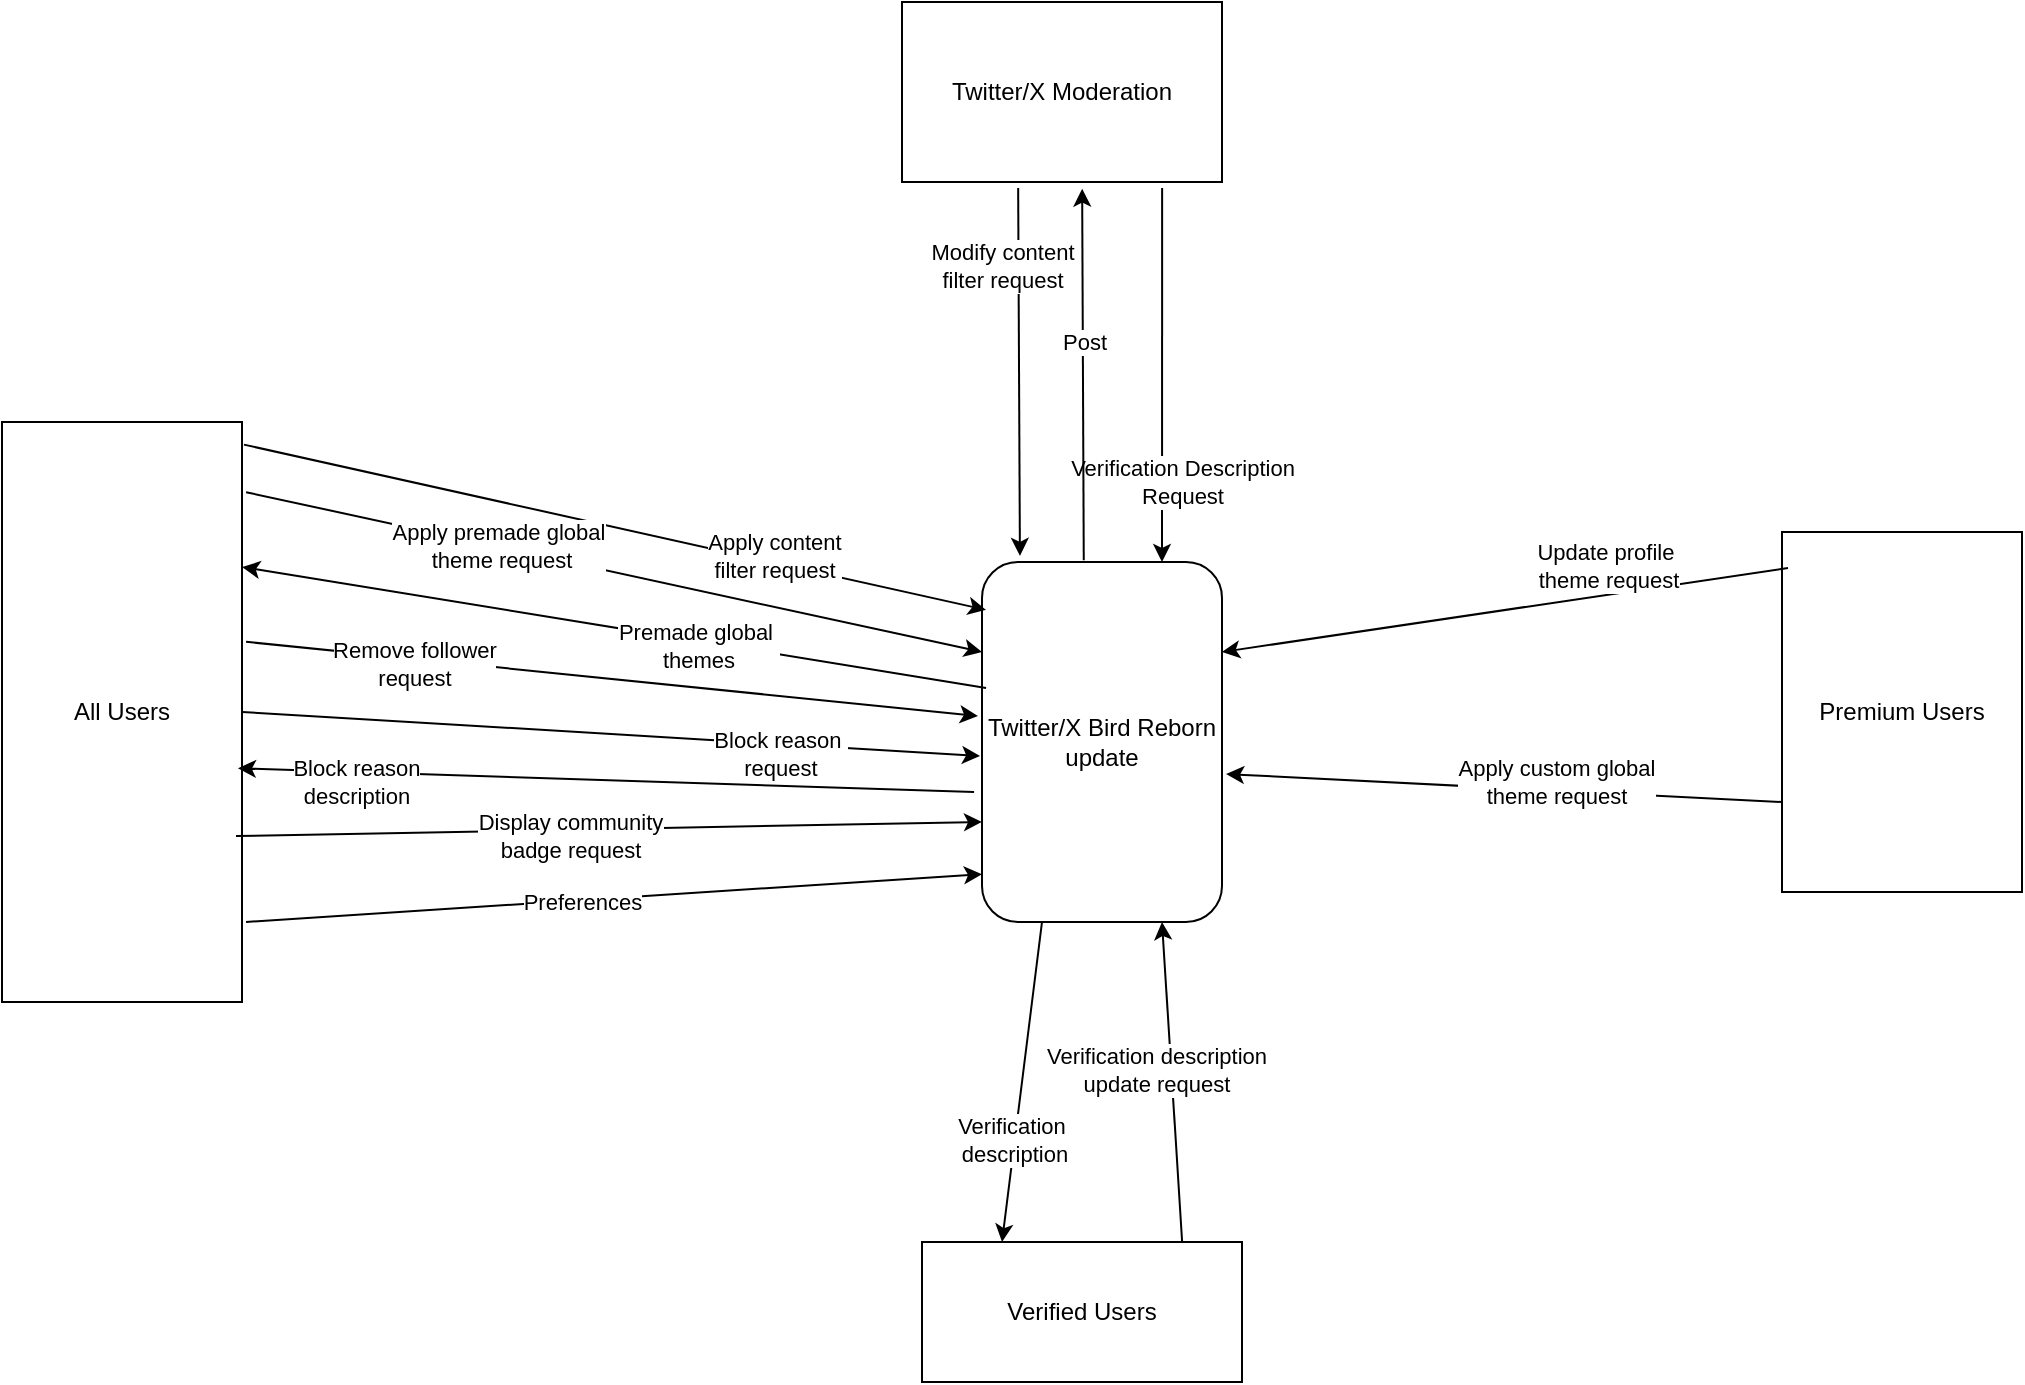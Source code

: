 <mxfile version="26.0.14">
  <diagram name="Page-1" id="5d7acffa-a066-3a61-03fe-96351882024d">
    <mxGraphModel grid="1" page="1" gridSize="10" guides="1" tooltips="1" connect="1" arrows="1" fold="1" pageScale="1" pageWidth="1100" pageHeight="850" background="#ffffff" math="0" shadow="0">
      <root>
        <mxCell id="0" />
        <mxCell id="1" parent="0" />
        <mxCell id="llIrjqi0Os5ixN-cO-Vk-1" value="Twitter/X Bird Reborn update" style="rounded=1;whiteSpace=wrap;html=1;" vertex="1" parent="1">
          <mxGeometry x="520" y="350" width="120" height="180" as="geometry" />
        </mxCell>
        <mxCell id="llIrjqi0Os5ixN-cO-Vk-2" value="All Users" style="rounded=0;whiteSpace=wrap;html=1;" vertex="1" parent="1">
          <mxGeometry x="30" y="280" width="120" height="290" as="geometry" />
        </mxCell>
        <mxCell id="llIrjqi0Os5ixN-cO-Vk-3" value="Premium Users" style="rounded=0;whiteSpace=wrap;html=1;" vertex="1" parent="1">
          <mxGeometry x="920" y="335" width="120" height="180" as="geometry" />
        </mxCell>
        <mxCell id="llIrjqi0Os5ixN-cO-Vk-4" value="Twitter/X Moderation" style="rounded=0;whiteSpace=wrap;html=1;" vertex="1" parent="1">
          <mxGeometry x="480" y="70" width="160" height="90" as="geometry" />
        </mxCell>
        <mxCell id="llIrjqi0Os5ixN-cO-Vk-5" value="" style="endArrow=classic;html=1;rounded=0;entryX=0.158;entryY=-0.017;entryDx=0;entryDy=0;entryPerimeter=0;exitX=0.363;exitY=1.033;exitDx=0;exitDy=0;exitPerimeter=0;" edge="1" parent="1" source="llIrjqi0Os5ixN-cO-Vk-4" target="llIrjqi0Os5ixN-cO-Vk-1">
          <mxGeometry width="50" height="50" relative="1" as="geometry">
            <mxPoint x="330" y="240" as="sourcePoint" />
            <mxPoint x="380" y="190" as="targetPoint" />
          </mxGeometry>
        </mxCell>
        <mxCell id="llIrjqi0Os5ixN-cO-Vk-6" value="Modify content &lt;br&gt;filter request" style="edgeLabel;html=1;align=center;verticalAlign=middle;resizable=0;points=[];" connectable="0" vertex="1" parent="llIrjqi0Os5ixN-cO-Vk-5">
          <mxGeometry x="-0.627" relative="1" as="geometry">
            <mxPoint x="-8" y="4" as="offset" />
          </mxGeometry>
        </mxCell>
        <mxCell id="llIrjqi0Os5ixN-cO-Vk-7" value="" style="endArrow=classic;html=1;rounded=0;entryX=1;entryY=0.25;entryDx=0;entryDy=0;exitX=0.025;exitY=0.1;exitDx=0;exitDy=0;exitPerimeter=0;" edge="1" parent="1" source="llIrjqi0Os5ixN-cO-Vk-3" target="llIrjqi0Os5ixN-cO-Vk-1">
          <mxGeometry width="50" height="50" relative="1" as="geometry">
            <mxPoint x="846" y="300" as="sourcePoint" />
            <mxPoint x="660" y="300" as="targetPoint" />
          </mxGeometry>
        </mxCell>
        <mxCell id="llIrjqi0Os5ixN-cO-Vk-8" value="Update profile&amp;nbsp;&lt;div&gt;theme request&lt;/div&gt;" style="edgeLabel;html=1;align=center;verticalAlign=middle;resizable=0;points=[];" connectable="0" vertex="1" parent="llIrjqi0Os5ixN-cO-Vk-7">
          <mxGeometry x="0.339" y="4" relative="1" as="geometry">
            <mxPoint x="99" y="-33" as="offset" />
          </mxGeometry>
        </mxCell>
        <mxCell id="llIrjqi0Os5ixN-cO-Vk-9" value="" style="endArrow=classic;html=1;rounded=0;exitX=1.008;exitY=0.039;exitDx=0;exitDy=0;exitPerimeter=0;entryX=0.017;entryY=0.133;entryDx=0;entryDy=0;entryPerimeter=0;" edge="1" parent="1" source="llIrjqi0Os5ixN-cO-Vk-2" target="llIrjqi0Os5ixN-cO-Vk-1">
          <mxGeometry width="50" height="50" relative="1" as="geometry">
            <mxPoint x="270" y="250" as="sourcePoint" />
            <mxPoint x="320" y="200" as="targetPoint" />
          </mxGeometry>
        </mxCell>
        <mxCell id="llIrjqi0Os5ixN-cO-Vk-10" value="Apply content&lt;br&gt;filter re&lt;span style=&quot;background-color: light-dark(#ffffff, var(--ge-dark-color, #121212)); color: light-dark(rgb(0, 0, 0), rgb(255, 255, 255));&quot;&gt;quest&lt;/span&gt;" style="edgeLabel;html=1;align=center;verticalAlign=middle;resizable=0;points=[];" connectable="0" vertex="1" parent="llIrjqi0Os5ixN-cO-Vk-9">
          <mxGeometry x="0.2" relative="1" as="geometry">
            <mxPoint x="42" y="6" as="offset" />
          </mxGeometry>
        </mxCell>
        <mxCell id="llIrjqi0Os5ixN-cO-Vk-12" value="" style="endArrow=classic;html=1;rounded=0;exitX=1.017;exitY=0.121;exitDx=0;exitDy=0;exitPerimeter=0;entryX=0;entryY=0.25;entryDx=0;entryDy=0;" edge="1" parent="1" source="llIrjqi0Os5ixN-cO-Vk-2" target="llIrjqi0Os5ixN-cO-Vk-1">
          <mxGeometry width="50" height="50" relative="1" as="geometry">
            <mxPoint x="350" y="610" as="sourcePoint" />
            <mxPoint x="400" y="560" as="targetPoint" />
          </mxGeometry>
        </mxCell>
        <mxCell id="llIrjqi0Os5ixN-cO-Vk-13" value="Apply premade global&lt;br&gt;&amp;nbsp;theme request" style="edgeLabel;html=1;align=center;verticalAlign=middle;resizable=0;points=[];" connectable="0" vertex="1" parent="llIrjqi0Os5ixN-cO-Vk-12">
          <mxGeometry x="-0.32" y="1" relative="1" as="geometry">
            <mxPoint as="offset" />
          </mxGeometry>
        </mxCell>
        <mxCell id="llIrjqi0Os5ixN-cO-Vk-14" value="" style="endArrow=classic;html=1;rounded=0;entryX=1.017;entryY=0.589;entryDx=0;entryDy=0;entryPerimeter=0;exitX=0;exitY=0.75;exitDx=0;exitDy=0;" edge="1" parent="1" source="llIrjqi0Os5ixN-cO-Vk-3" target="llIrjqi0Os5ixN-cO-Vk-1">
          <mxGeometry width="50" height="50" relative="1" as="geometry">
            <mxPoint x="750" y="480" as="sourcePoint" />
            <mxPoint x="520" y="600" as="targetPoint" />
          </mxGeometry>
        </mxCell>
        <mxCell id="llIrjqi0Os5ixN-cO-Vk-15" value="Apply custom global&lt;div&gt;theme request&lt;/div&gt;" style="edgeLabel;html=1;align=center;verticalAlign=middle;resizable=0;points=[];" connectable="0" vertex="1" parent="llIrjqi0Os5ixN-cO-Vk-14">
          <mxGeometry x="-0.18" y="-5" relative="1" as="geometry">
            <mxPoint as="offset" />
          </mxGeometry>
        </mxCell>
        <mxCell id="llIrjqi0Os5ixN-cO-Vk-16" value="" style="endArrow=classic;html=1;rounded=0;entryX=1;entryY=0.25;entryDx=0;entryDy=0;exitX=0.017;exitY=0.35;exitDx=0;exitDy=0;exitPerimeter=0;" edge="1" parent="1" source="llIrjqi0Os5ixN-cO-Vk-1" target="llIrjqi0Os5ixN-cO-Vk-2">
          <mxGeometry width="50" height="50" relative="1" as="geometry">
            <mxPoint x="560" y="540" as="sourcePoint" />
            <mxPoint x="410" y="530" as="targetPoint" />
          </mxGeometry>
        </mxCell>
        <mxCell id="llIrjqi0Os5ixN-cO-Vk-17" value="Premade global&amp;nbsp;&lt;div&gt;themes&lt;/div&gt;" style="edgeLabel;html=1;align=center;verticalAlign=middle;resizable=0;points=[];" connectable="0" vertex="1" parent="llIrjqi0Os5ixN-cO-Vk-16">
          <mxGeometry x="-0.228" y="2" relative="1" as="geometry">
            <mxPoint as="offset" />
          </mxGeometry>
        </mxCell>
        <mxCell id="llIrjqi0Os5ixN-cO-Vk-18" value="Verified Users" style="rounded=0;whiteSpace=wrap;html=1;" vertex="1" parent="1">
          <mxGeometry x="490" y="690" width="160" height="70" as="geometry" />
        </mxCell>
        <mxCell id="llIrjqi0Os5ixN-cO-Vk-21" value="" style="endArrow=classic;html=1;rounded=0;entryX=0.75;entryY=0;entryDx=0;entryDy=0;exitX=0.813;exitY=1.033;exitDx=0;exitDy=0;exitPerimeter=0;" edge="1" parent="1" source="llIrjqi0Os5ixN-cO-Vk-4" target="llIrjqi0Os5ixN-cO-Vk-1">
          <mxGeometry width="50" height="50" relative="1" as="geometry">
            <mxPoint x="650" y="210" as="sourcePoint" />
            <mxPoint x="700" y="160" as="targetPoint" />
          </mxGeometry>
        </mxCell>
        <mxCell id="llIrjqi0Os5ixN-cO-Vk-22" value="Verification Description&lt;br&gt;Request" style="edgeLabel;html=1;align=center;verticalAlign=middle;resizable=0;points=[];" connectable="0" vertex="1" parent="llIrjqi0Os5ixN-cO-Vk-21">
          <mxGeometry x="-0.38" y="-4" relative="1" as="geometry">
            <mxPoint x="14" y="89" as="offset" />
          </mxGeometry>
        </mxCell>
        <mxCell id="llIrjqi0Os5ixN-cO-Vk-23" value="" style="endArrow=classic;html=1;rounded=0;exitX=0.25;exitY=1;exitDx=0;exitDy=0;entryX=0.25;entryY=0;entryDx=0;entryDy=0;" edge="1" parent="1" source="llIrjqi0Os5ixN-cO-Vk-1" target="llIrjqi0Os5ixN-cO-Vk-18">
          <mxGeometry width="50" height="50" relative="1" as="geometry">
            <mxPoint x="400" y="560" as="sourcePoint" />
            <mxPoint x="450" y="510" as="targetPoint" />
          </mxGeometry>
        </mxCell>
        <mxCell id="llIrjqi0Os5ixN-cO-Vk-24" value="Verification&amp;nbsp;&lt;div&gt;description&lt;/div&gt;" style="edgeLabel;html=1;align=center;verticalAlign=middle;resizable=0;points=[];" connectable="0" vertex="1" parent="llIrjqi0Os5ixN-cO-Vk-23">
          <mxGeometry x="0.36" y="-1" relative="1" as="geometry">
            <mxPoint as="offset" />
          </mxGeometry>
        </mxCell>
        <mxCell id="llIrjqi0Os5ixN-cO-Vk-25" value="" style="endArrow=classic;html=1;rounded=0;entryX=-0.017;entryY=0.428;entryDx=0;entryDy=0;entryPerimeter=0;exitX=1.017;exitY=0.379;exitDx=0;exitDy=0;exitPerimeter=0;" edge="1" parent="1" source="llIrjqi0Os5ixN-cO-Vk-2" target="llIrjqi0Os5ixN-cO-Vk-1">
          <mxGeometry width="50" height="50" relative="1" as="geometry">
            <mxPoint x="160" y="650" as="sourcePoint" />
            <mxPoint x="390" y="510" as="targetPoint" />
          </mxGeometry>
        </mxCell>
        <mxCell id="llIrjqi0Os5ixN-cO-Vk-26" value="Remove follower&lt;div&gt;request&lt;/div&gt;" style="edgeLabel;html=1;align=center;verticalAlign=middle;resizable=0;points=[];" connectable="0" vertex="1" parent="llIrjqi0Os5ixN-cO-Vk-25">
          <mxGeometry x="-0.54" y="-2" relative="1" as="geometry">
            <mxPoint as="offset" />
          </mxGeometry>
        </mxCell>
        <mxCell id="llIrjqi0Os5ixN-cO-Vk-27" value="" style="endArrow=classic;html=1;rounded=0;entryX=-0.008;entryY=0.539;entryDx=0;entryDy=0;entryPerimeter=0;exitX=1;exitY=0.5;exitDx=0;exitDy=0;" edge="1" parent="1" source="llIrjqi0Os5ixN-cO-Vk-2" target="llIrjqi0Os5ixN-cO-Vk-1">
          <mxGeometry width="50" height="50" relative="1" as="geometry">
            <mxPoint x="180" y="640" as="sourcePoint" />
            <mxPoint x="230" y="590" as="targetPoint" />
          </mxGeometry>
        </mxCell>
        <mxCell id="llIrjqi0Os5ixN-cO-Vk-28" value="Block reason&amp;nbsp;&lt;div&gt;request&lt;/div&gt;" style="edgeLabel;html=1;align=center;verticalAlign=middle;resizable=0;points=[];" connectable="0" vertex="1" parent="llIrjqi0Os5ixN-cO-Vk-27">
          <mxGeometry x="0.46" y="-5" relative="1" as="geometry">
            <mxPoint as="offset" />
          </mxGeometry>
        </mxCell>
        <mxCell id="llIrjqi0Os5ixN-cO-Vk-29" value="" style="endArrow=classic;html=1;rounded=0;entryX=0.983;entryY=0.597;entryDx=0;entryDy=0;entryPerimeter=0;exitX=-0.033;exitY=0.639;exitDx=0;exitDy=0;exitPerimeter=0;" edge="1" parent="1" source="llIrjqi0Os5ixN-cO-Vk-1" target="llIrjqi0Os5ixN-cO-Vk-2">
          <mxGeometry width="50" height="50" relative="1" as="geometry">
            <mxPoint x="290" y="610" as="sourcePoint" />
            <mxPoint x="340" y="560" as="targetPoint" />
          </mxGeometry>
        </mxCell>
        <mxCell id="llIrjqi0Os5ixN-cO-Vk-30" value="Block reason&lt;div&gt;description&lt;/div&gt;" style="edgeLabel;html=1;align=center;verticalAlign=middle;resizable=0;points=[];" connectable="0" vertex="1" parent="llIrjqi0Os5ixN-cO-Vk-29">
          <mxGeometry x="0.68" y="5" relative="1" as="geometry">
            <mxPoint as="offset" />
          </mxGeometry>
        </mxCell>
        <mxCell id="llIrjqi0Os5ixN-cO-Vk-31" value="" style="endArrow=classic;html=1;rounded=0;entryX=0;entryY=0.722;entryDx=0;entryDy=0;exitX=0.975;exitY=0.714;exitDx=0;exitDy=0;exitPerimeter=0;entryPerimeter=0;" edge="1" parent="1" source="llIrjqi0Os5ixN-cO-Vk-2" target="llIrjqi0Os5ixN-cO-Vk-1">
          <mxGeometry width="50" height="50" relative="1" as="geometry">
            <mxPoint x="150" y="660" as="sourcePoint" />
            <mxPoint x="200" y="610" as="targetPoint" />
          </mxGeometry>
        </mxCell>
        <mxCell id="llIrjqi0Os5ixN-cO-Vk-32" value="Display community&lt;div&gt;badge request&lt;/div&gt;" style="edgeLabel;html=1;align=center;verticalAlign=middle;resizable=0;points=[];" connectable="0" vertex="1" parent="llIrjqi0Os5ixN-cO-Vk-31">
          <mxGeometry x="-0.46" y="-5" relative="1" as="geometry">
            <mxPoint x="66" y="-3" as="offset" />
          </mxGeometry>
        </mxCell>
        <mxCell id="llIrjqi0Os5ixN-cO-Vk-34" value="" style="endArrow=classic;html=1;rounded=0;entryX=0.75;entryY=1;entryDx=0;entryDy=0;exitX=0.813;exitY=0;exitDx=0;exitDy=0;exitPerimeter=0;" edge="1" parent="1" source="llIrjqi0Os5ixN-cO-Vk-18" target="llIrjqi0Os5ixN-cO-Vk-1">
          <mxGeometry width="50" height="50" relative="1" as="geometry">
            <mxPoint x="630" y="620" as="sourcePoint" />
            <mxPoint x="680" y="570" as="targetPoint" />
          </mxGeometry>
        </mxCell>
        <mxCell id="llIrjqi0Os5ixN-cO-Vk-35" value="Verification description&lt;div&gt;update request&lt;/div&gt;" style="edgeLabel;html=1;align=center;verticalAlign=middle;resizable=0;points=[];" connectable="0" vertex="1" parent="llIrjqi0Os5ixN-cO-Vk-34">
          <mxGeometry x="0.38" y="4" relative="1" as="geometry">
            <mxPoint x="-2" y="24" as="offset" />
          </mxGeometry>
        </mxCell>
        <mxCell id="llIrjqi0Os5ixN-cO-Vk-37" value="" style="endArrow=classic;html=1;rounded=0;entryX=0;entryY=0.867;entryDx=0;entryDy=0;entryPerimeter=0;exitX=1.017;exitY=0.862;exitDx=0;exitDy=0;exitPerimeter=0;" edge="1" parent="1" source="llIrjqi0Os5ixN-cO-Vk-2" target="llIrjqi0Os5ixN-cO-Vk-1">
          <mxGeometry width="50" height="50" relative="1" as="geometry">
            <mxPoint x="240" y="650" as="sourcePoint" />
            <mxPoint x="290" y="600" as="targetPoint" />
          </mxGeometry>
        </mxCell>
        <mxCell id="llIrjqi0Os5ixN-cO-Vk-38" value="Preferences" style="edgeLabel;html=1;align=center;verticalAlign=middle;resizable=0;points=[];" connectable="0" vertex="1" parent="llIrjqi0Os5ixN-cO-Vk-37">
          <mxGeometry x="-0.34" y="2" relative="1" as="geometry">
            <mxPoint x="47" as="offset" />
          </mxGeometry>
        </mxCell>
        <mxCell id="whPNloyJt8uR8uSxToMw-1" value="" style="endArrow=classic;html=1;rounded=0;entryX=0.563;entryY=1.037;entryDx=0;entryDy=0;entryPerimeter=0;exitX=0.424;exitY=-0.005;exitDx=0;exitDy=0;exitPerimeter=0;" edge="1" parent="1" source="llIrjqi0Os5ixN-cO-Vk-1" target="llIrjqi0Os5ixN-cO-Vk-4">
          <mxGeometry width="50" height="50" relative="1" as="geometry">
            <mxPoint x="780" y="270" as="sourcePoint" />
            <mxPoint x="790" y="170" as="targetPoint" />
          </mxGeometry>
        </mxCell>
        <mxCell id="whPNloyJt8uR8uSxToMw-2" value="Post" style="edgeLabel;html=1;align=center;verticalAlign=middle;resizable=0;points=[];" connectable="0" vertex="1" parent="whPNloyJt8uR8uSxToMw-1">
          <mxGeometry x="0.55" y="2" relative="1" as="geometry">
            <mxPoint x="2" y="35" as="offset" />
          </mxGeometry>
        </mxCell>
      </root>
    </mxGraphModel>
  </diagram>
</mxfile>
